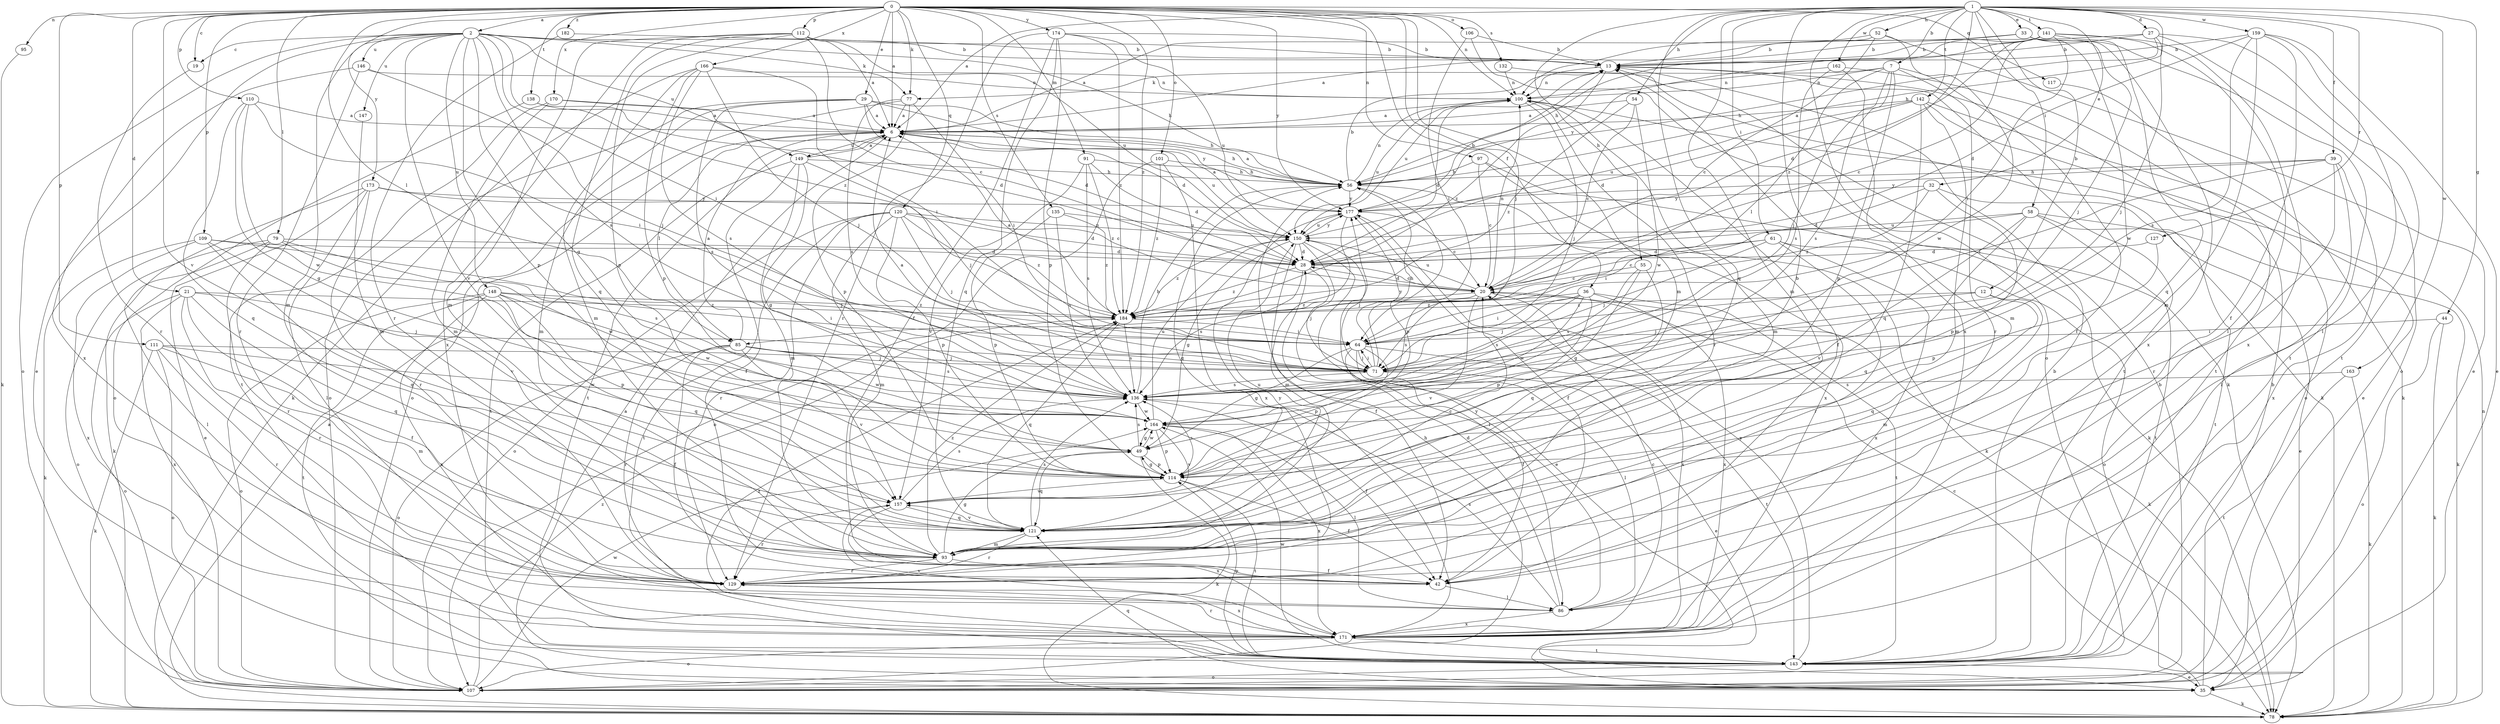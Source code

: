 strict digraph  {
0;
1;
2;
6;
7;
12;
13;
19;
20;
21;
27;
28;
29;
32;
33;
35;
36;
39;
42;
44;
49;
52;
54;
55;
56;
58;
61;
64;
71;
77;
78;
79;
85;
86;
91;
93;
95;
97;
100;
101;
106;
107;
109;
110;
111;
112;
114;
117;
120;
121;
127;
129;
132;
135;
136;
138;
141;
142;
143;
146;
147;
148;
149;
150;
157;
159;
162;
163;
164;
166;
170;
171;
173;
174;
177;
182;
184;
0 -> 2  [label=a];
0 -> 6  [label=a];
0 -> 19  [label=c];
0 -> 21  [label=d];
0 -> 29  [label=e];
0 -> 36  [label=f];
0 -> 71  [label=j];
0 -> 77  [label=k];
0 -> 79  [label=l];
0 -> 85  [label=l];
0 -> 91  [label=m];
0 -> 93  [label=m];
0 -> 95  [label=n];
0 -> 97  [label=n];
0 -> 100  [label=n];
0 -> 101  [label=o];
0 -> 106  [label=o];
0 -> 109  [label=p];
0 -> 110  [label=p];
0 -> 111  [label=p];
0 -> 112  [label=p];
0 -> 117  [label=q];
0 -> 120  [label=q];
0 -> 132  [label=s];
0 -> 135  [label=s];
0 -> 138  [label=t];
0 -> 157  [label=v];
0 -> 166  [label=x];
0 -> 170  [label=x];
0 -> 173  [label=y];
0 -> 174  [label=y];
0 -> 177  [label=y];
0 -> 182  [label=z];
0 -> 184  [label=z];
1 -> 6  [label=a];
1 -> 7  [label=b];
1 -> 12  [label=b];
1 -> 27  [label=d];
1 -> 32  [label=e];
1 -> 33  [label=e];
1 -> 39  [label=f];
1 -> 44  [label=g];
1 -> 52  [label=h];
1 -> 54  [label=h];
1 -> 55  [label=h];
1 -> 56  [label=h];
1 -> 58  [label=i];
1 -> 61  [label=i];
1 -> 93  [label=m];
1 -> 107  [label=o];
1 -> 121  [label=q];
1 -> 127  [label=r];
1 -> 141  [label=t];
1 -> 142  [label=t];
1 -> 159  [label=w];
1 -> 162  [label=w];
1 -> 163  [label=w];
1 -> 171  [label=x];
1 -> 184  [label=z];
2 -> 13  [label=b];
2 -> 19  [label=c];
2 -> 35  [label=e];
2 -> 49  [label=g];
2 -> 56  [label=h];
2 -> 64  [label=i];
2 -> 77  [label=k];
2 -> 93  [label=m];
2 -> 107  [label=o];
2 -> 114  [label=p];
2 -> 136  [label=s];
2 -> 146  [label=u];
2 -> 147  [label=u];
2 -> 148  [label=u];
2 -> 149  [label=u];
2 -> 157  [label=v];
2 -> 184  [label=z];
6 -> 56  [label=h];
6 -> 85  [label=l];
6 -> 143  [label=t];
6 -> 149  [label=u];
6 -> 150  [label=u];
7 -> 42  [label=f];
7 -> 71  [label=j];
7 -> 77  [label=k];
7 -> 85  [label=l];
7 -> 93  [label=m];
7 -> 100  [label=n];
7 -> 114  [label=p];
7 -> 136  [label=s];
12 -> 71  [label=j];
12 -> 93  [label=m];
12 -> 121  [label=q];
12 -> 184  [label=z];
13 -> 100  [label=n];
13 -> 143  [label=t];
13 -> 150  [label=u];
13 -> 184  [label=z];
19 -> 129  [label=r];
20 -> 28  [label=d];
20 -> 78  [label=k];
20 -> 100  [label=n];
20 -> 136  [label=s];
20 -> 150  [label=u];
20 -> 157  [label=v];
20 -> 171  [label=x];
20 -> 184  [label=z];
21 -> 42  [label=f];
21 -> 71  [label=j];
21 -> 107  [label=o];
21 -> 121  [label=q];
21 -> 129  [label=r];
21 -> 171  [label=x];
21 -> 184  [label=z];
27 -> 6  [label=a];
27 -> 13  [label=b];
27 -> 56  [label=h];
27 -> 71  [label=j];
27 -> 107  [label=o];
27 -> 143  [label=t];
28 -> 20  [label=c];
28 -> 71  [label=j];
28 -> 136  [label=s];
28 -> 184  [label=z];
29 -> 6  [label=a];
29 -> 28  [label=d];
29 -> 56  [label=h];
29 -> 93  [label=m];
29 -> 107  [label=o];
29 -> 136  [label=s];
29 -> 177  [label=y];
32 -> 28  [label=d];
32 -> 114  [label=p];
32 -> 143  [label=t];
32 -> 177  [label=y];
32 -> 184  [label=z];
33 -> 13  [label=b];
33 -> 71  [label=j];
33 -> 100  [label=n];
33 -> 143  [label=t];
33 -> 164  [label=w];
33 -> 171  [label=x];
35 -> 6  [label=a];
35 -> 13  [label=b];
35 -> 20  [label=c];
35 -> 78  [label=k];
35 -> 121  [label=q];
36 -> 64  [label=i];
36 -> 71  [label=j];
36 -> 114  [label=p];
36 -> 136  [label=s];
36 -> 143  [label=t];
36 -> 164  [label=w];
36 -> 171  [label=x];
36 -> 184  [label=z];
39 -> 56  [label=h];
39 -> 64  [label=i];
39 -> 86  [label=l];
39 -> 129  [label=r];
39 -> 171  [label=x];
39 -> 177  [label=y];
42 -> 86  [label=l];
44 -> 64  [label=i];
44 -> 78  [label=k];
44 -> 107  [label=o];
49 -> 78  [label=k];
49 -> 114  [label=p];
49 -> 121  [label=q];
49 -> 136  [label=s];
49 -> 164  [label=w];
52 -> 6  [label=a];
52 -> 13  [label=b];
52 -> 20  [label=c];
52 -> 35  [label=e];
52 -> 164  [label=w];
54 -> 6  [label=a];
54 -> 20  [label=c];
54 -> 164  [label=w];
54 -> 184  [label=z];
55 -> 20  [label=c];
55 -> 49  [label=g];
55 -> 121  [label=q];
55 -> 136  [label=s];
56 -> 6  [label=a];
56 -> 13  [label=b];
56 -> 78  [label=k];
56 -> 100  [label=n];
56 -> 114  [label=p];
56 -> 121  [label=q];
56 -> 177  [label=y];
58 -> 35  [label=e];
58 -> 64  [label=i];
58 -> 78  [label=k];
58 -> 121  [label=q];
58 -> 143  [label=t];
58 -> 150  [label=u];
58 -> 157  [label=v];
61 -> 20  [label=c];
61 -> 28  [label=d];
61 -> 71  [label=j];
61 -> 107  [label=o];
61 -> 129  [label=r];
61 -> 171  [label=x];
64 -> 42  [label=f];
64 -> 49  [label=g];
64 -> 71  [label=j];
64 -> 86  [label=l];
64 -> 114  [label=p];
64 -> 143  [label=t];
71 -> 35  [label=e];
71 -> 56  [label=h];
71 -> 64  [label=i];
71 -> 136  [label=s];
71 -> 177  [label=y];
77 -> 6  [label=a];
77 -> 64  [label=i];
77 -> 107  [label=o];
77 -> 114  [label=p];
77 -> 136  [label=s];
78 -> 6  [label=a];
78 -> 100  [label=n];
79 -> 28  [label=d];
79 -> 86  [label=l];
79 -> 107  [label=o];
79 -> 129  [label=r];
79 -> 136  [label=s];
79 -> 164  [label=w];
85 -> 6  [label=a];
85 -> 42  [label=f];
85 -> 71  [label=j];
85 -> 107  [label=o];
85 -> 129  [label=r];
85 -> 136  [label=s];
85 -> 157  [label=v];
85 -> 164  [label=w];
86 -> 28  [label=d];
86 -> 136  [label=s];
86 -> 171  [label=x];
86 -> 177  [label=y];
91 -> 28  [label=d];
91 -> 56  [label=h];
91 -> 136  [label=s];
91 -> 157  [label=v];
91 -> 184  [label=z];
93 -> 42  [label=f];
93 -> 49  [label=g];
93 -> 129  [label=r];
93 -> 184  [label=z];
95 -> 78  [label=k];
97 -> 20  [label=c];
97 -> 56  [label=h];
97 -> 78  [label=k];
97 -> 171  [label=x];
100 -> 6  [label=a];
100 -> 28  [label=d];
100 -> 42  [label=f];
100 -> 71  [label=j];
100 -> 93  [label=m];
100 -> 129  [label=r];
100 -> 150  [label=u];
101 -> 56  [label=h];
101 -> 107  [label=o];
101 -> 171  [label=x];
101 -> 184  [label=z];
106 -> 13  [label=b];
106 -> 64  [label=i];
106 -> 78  [label=k];
107 -> 13  [label=b];
107 -> 56  [label=h];
107 -> 164  [label=w];
107 -> 184  [label=z];
109 -> 28  [label=d];
109 -> 71  [label=j];
109 -> 78  [label=k];
109 -> 121  [label=q];
109 -> 157  [label=v];
109 -> 171  [label=x];
110 -> 6  [label=a];
110 -> 49  [label=g];
110 -> 64  [label=i];
110 -> 121  [label=q];
110 -> 164  [label=w];
111 -> 71  [label=j];
111 -> 78  [label=k];
111 -> 93  [label=m];
111 -> 107  [label=o];
111 -> 129  [label=r];
111 -> 164  [label=w];
112 -> 6  [label=a];
112 -> 13  [label=b];
112 -> 20  [label=c];
112 -> 93  [label=m];
112 -> 114  [label=p];
112 -> 121  [label=q];
112 -> 150  [label=u];
112 -> 171  [label=x];
114 -> 13  [label=b];
114 -> 42  [label=f];
114 -> 49  [label=g];
114 -> 136  [label=s];
114 -> 143  [label=t];
114 -> 157  [label=v];
117 -> 78  [label=k];
120 -> 28  [label=d];
120 -> 71  [label=j];
120 -> 93  [label=m];
120 -> 107  [label=o];
120 -> 114  [label=p];
120 -> 129  [label=r];
120 -> 143  [label=t];
120 -> 150  [label=u];
120 -> 184  [label=z];
121 -> 20  [label=c];
121 -> 93  [label=m];
121 -> 129  [label=r];
121 -> 136  [label=s];
121 -> 150  [label=u];
121 -> 157  [label=v];
127 -> 28  [label=d];
127 -> 114  [label=p];
129 -> 171  [label=x];
129 -> 177  [label=y];
132 -> 78  [label=k];
132 -> 100  [label=n];
135 -> 114  [label=p];
135 -> 136  [label=s];
135 -> 150  [label=u];
135 -> 184  [label=z];
136 -> 6  [label=a];
136 -> 42  [label=f];
136 -> 56  [label=h];
136 -> 164  [label=w];
138 -> 6  [label=a];
138 -> 28  [label=d];
138 -> 107  [label=o];
141 -> 13  [label=b];
141 -> 20  [label=c];
141 -> 28  [label=d];
141 -> 56  [label=h];
141 -> 64  [label=i];
141 -> 86  [label=l];
141 -> 121  [label=q];
141 -> 171  [label=x];
141 -> 177  [label=y];
142 -> 6  [label=a];
142 -> 28  [label=d];
142 -> 35  [label=e];
142 -> 93  [label=m];
142 -> 107  [label=o];
142 -> 121  [label=q];
142 -> 150  [label=u];
143 -> 13  [label=b];
143 -> 35  [label=e];
143 -> 107  [label=o];
143 -> 114  [label=p];
143 -> 164  [label=w];
143 -> 177  [label=y];
143 -> 184  [label=z];
146 -> 71  [label=j];
146 -> 100  [label=n];
146 -> 129  [label=r];
146 -> 171  [label=x];
147 -> 93  [label=m];
148 -> 64  [label=i];
148 -> 107  [label=o];
148 -> 114  [label=p];
148 -> 121  [label=q];
148 -> 143  [label=t];
148 -> 164  [label=w];
148 -> 171  [label=x];
148 -> 184  [label=z];
149 -> 6  [label=a];
149 -> 42  [label=f];
149 -> 49  [label=g];
149 -> 56  [label=h];
149 -> 71  [label=j];
149 -> 93  [label=m];
149 -> 143  [label=t];
150 -> 28  [label=d];
150 -> 35  [label=e];
150 -> 42  [label=f];
150 -> 49  [label=g];
150 -> 71  [label=j];
150 -> 86  [label=l];
150 -> 177  [label=y];
150 -> 184  [label=z];
157 -> 121  [label=q];
157 -> 129  [label=r];
157 -> 136  [label=s];
157 -> 171  [label=x];
159 -> 13  [label=b];
159 -> 28  [label=d];
159 -> 35  [label=e];
159 -> 42  [label=f];
159 -> 86  [label=l];
159 -> 93  [label=m];
159 -> 136  [label=s];
162 -> 100  [label=n];
162 -> 129  [label=r];
162 -> 136  [label=s];
162 -> 143  [label=t];
163 -> 78  [label=k];
163 -> 136  [label=s];
163 -> 143  [label=t];
164 -> 49  [label=g];
164 -> 86  [label=l];
164 -> 114  [label=p];
164 -> 150  [label=u];
164 -> 157  [label=v];
164 -> 171  [label=x];
166 -> 64  [label=i];
166 -> 71  [label=j];
166 -> 78  [label=k];
166 -> 93  [label=m];
166 -> 100  [label=n];
166 -> 114  [label=p];
166 -> 136  [label=s];
170 -> 6  [label=a];
170 -> 28  [label=d];
170 -> 93  [label=m];
170 -> 143  [label=t];
171 -> 20  [label=c];
171 -> 107  [label=o];
171 -> 129  [label=r];
171 -> 143  [label=t];
171 -> 157  [label=v];
173 -> 20  [label=c];
173 -> 35  [label=e];
173 -> 78  [label=k];
173 -> 86  [label=l];
173 -> 129  [label=r];
173 -> 177  [label=y];
174 -> 13  [label=b];
174 -> 42  [label=f];
174 -> 114  [label=p];
174 -> 121  [label=q];
174 -> 129  [label=r];
174 -> 150  [label=u];
174 -> 184  [label=z];
177 -> 6  [label=a];
177 -> 13  [label=b];
177 -> 20  [label=c];
177 -> 42  [label=f];
177 -> 93  [label=m];
177 -> 150  [label=u];
182 -> 13  [label=b];
182 -> 129  [label=r];
184 -> 6  [label=a];
184 -> 64  [label=i];
184 -> 121  [label=q];
184 -> 136  [label=s];
}
